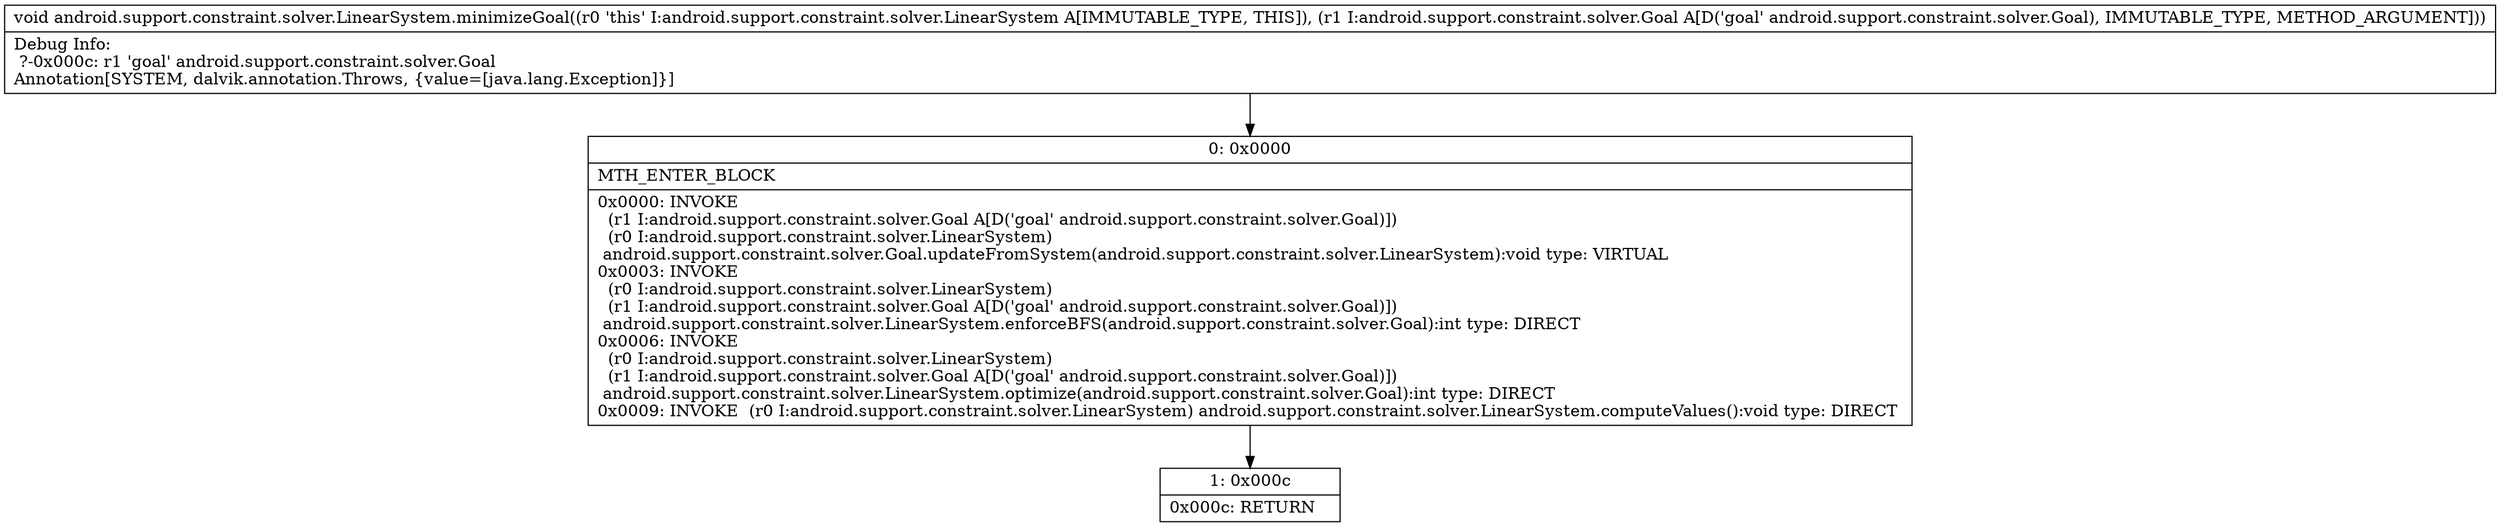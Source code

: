 digraph "CFG forandroid.support.constraint.solver.LinearSystem.minimizeGoal(Landroid\/support\/constraint\/solver\/Goal;)V" {
Node_0 [shape=record,label="{0\:\ 0x0000|MTH_ENTER_BLOCK\l|0x0000: INVOKE  \l  (r1 I:android.support.constraint.solver.Goal A[D('goal' android.support.constraint.solver.Goal)])\l  (r0 I:android.support.constraint.solver.LinearSystem)\l android.support.constraint.solver.Goal.updateFromSystem(android.support.constraint.solver.LinearSystem):void type: VIRTUAL \l0x0003: INVOKE  \l  (r0 I:android.support.constraint.solver.LinearSystem)\l  (r1 I:android.support.constraint.solver.Goal A[D('goal' android.support.constraint.solver.Goal)])\l android.support.constraint.solver.LinearSystem.enforceBFS(android.support.constraint.solver.Goal):int type: DIRECT \l0x0006: INVOKE  \l  (r0 I:android.support.constraint.solver.LinearSystem)\l  (r1 I:android.support.constraint.solver.Goal A[D('goal' android.support.constraint.solver.Goal)])\l android.support.constraint.solver.LinearSystem.optimize(android.support.constraint.solver.Goal):int type: DIRECT \l0x0009: INVOKE  (r0 I:android.support.constraint.solver.LinearSystem) android.support.constraint.solver.LinearSystem.computeValues():void type: DIRECT \l}"];
Node_1 [shape=record,label="{1\:\ 0x000c|0x000c: RETURN   \l}"];
MethodNode[shape=record,label="{void android.support.constraint.solver.LinearSystem.minimizeGoal((r0 'this' I:android.support.constraint.solver.LinearSystem A[IMMUTABLE_TYPE, THIS]), (r1 I:android.support.constraint.solver.Goal A[D('goal' android.support.constraint.solver.Goal), IMMUTABLE_TYPE, METHOD_ARGUMENT]))  | Debug Info:\l  ?\-0x000c: r1 'goal' android.support.constraint.solver.Goal\lAnnotation[SYSTEM, dalvik.annotation.Throws, \{value=[java.lang.Exception]\}]\l}"];
MethodNode -> Node_0;
Node_0 -> Node_1;
}

